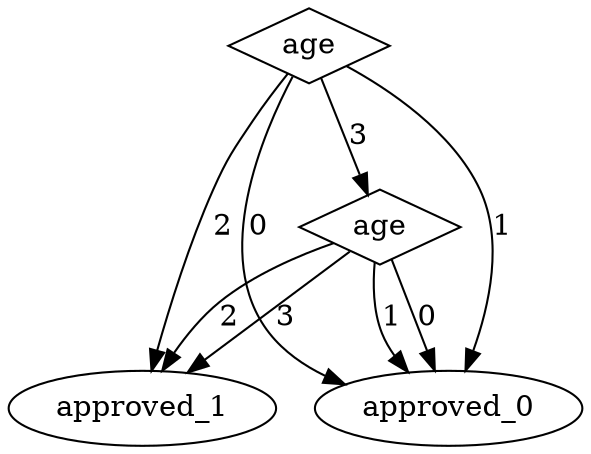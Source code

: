 digraph {
node [label=approved_1,style=""] approved_1
node [label=approved_1,style=""] approved_1
node [label=approved_0,style=""] approved_0
node [label=approved_0,style=""] approved_0
node [label=approved_1,style=""] approved_1
node [label=approved_0,style=""] approved_0
node [label=approved_0,style=""] approved_0
node [label=age,shape="diamond",style=""] 1
node [label=age,shape="diamond",style=""] 0

1 -> approved_1 [label="3"]
1 -> approved_1 [label="2"]
1 -> approved_0 [label="1"]
1 -> approved_0 [label="0"]
0 -> 1 [label="3"]
0 -> approved_1 [label="2"]
0 -> approved_0 [label="1"]
0 -> approved_0 [label="0"]
}